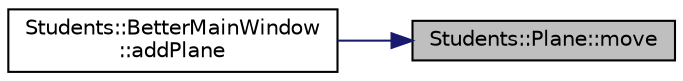 digraph "Students::Plane::move"
{
 // LATEX_PDF_SIZE
  edge [fontname="Helvetica",fontsize="10",labelfontname="Helvetica",labelfontsize="10"];
  node [fontname="Helvetica",fontsize="10",shape=record];
  rankdir="RL";
  Node1 [label="Students::Plane::move",height=0.2,width=0.4,color="black", fillcolor="grey75", style="filled", fontcolor="black",tooltip="plane is moved every timer tick to correct direction"];
  Node1 -> Node2 [dir="back",color="midnightblue",fontsize="10",style="solid",fontname="Helvetica"];
  Node2 [label="Students::BetterMainWindow\l::addPlane",height=0.2,width=0.4,color="black", fillcolor="white", style="filled",URL="$class_students_1_1_better_main_window.html#a5eba511ca699a475ac7f4ae59a4e834a",tooltip="adds enemyplanes to scene"];
}
